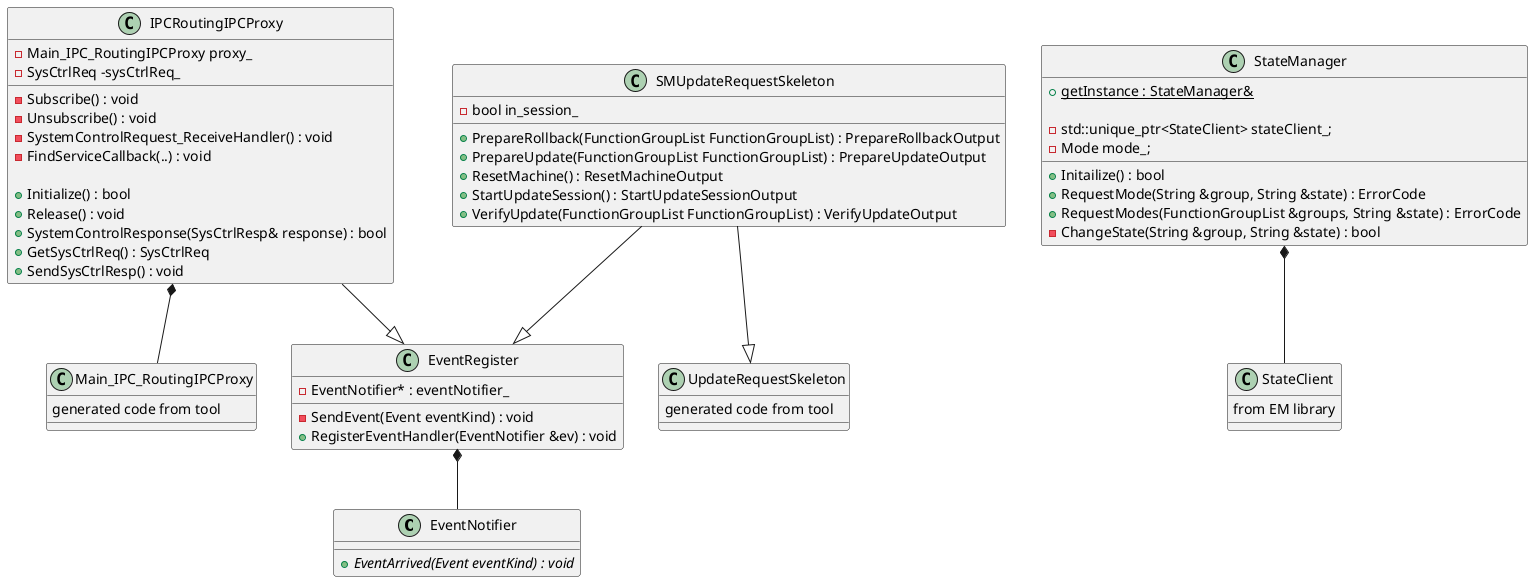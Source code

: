 @startuml

class EventNotifier {
    {abstract} +EventArrived(Event eventKind) : void
}

class EventRegister {
    -EventNotifier* : eventNotifier_
    -SendEvent(Event eventKind) : void
    +RegisterEventHandler(EventNotifier &ev) : void
}

class Main_IPC_RoutingIPCProxy {
    generated code from tool
}

class IPCRoutingIPCProxy {
    -Main_IPC_RoutingIPCProxy proxy_
    -SysCtrlReq -sysCtrlReq_

    -Subscribe() : void
    -Unsubscribe() : void
    -SystemControlRequest_ReceiveHandler() : void
    -FindServiceCallback(..) : void

    +Initialize() : bool
    +Release() : void
    +SystemControlResponse(SysCtrlResp& response) : bool
    +GetSysCtrlReq() : SysCtrlReq
    +SendSysCtrlResp() : void
}

class UpdateRequestSkeleton {
    generated code from tool
}

class SMUpdateRequestSkeleton {
    -bool in_session_
    +PrepareRollback(FunctionGroupList FunctionGroupList) : PrepareRollbackOutput
    +PrepareUpdate(FunctionGroupList FunctionGroupList) : PrepareUpdateOutput
    +ResetMachine() : ResetMachineOutput
    +StartUpdateSession() : StartUpdateSessionOutput
    +VerifyUpdate(FunctionGroupList FunctionGroupList) : VerifyUpdateOutput
}

class StateClient {
    from EM library
}

class StateManager {
    {static} +getInstance : StateManager&
    +Initailize() : bool
    +RequestMode(String &group, String &state) : ErrorCode
    +RequestModes(FunctionGroupList &groups, String &state) : ErrorCode

    -std::unique_ptr<StateClient> stateClient_;
    -Mode mode_;
    -ChangeState(String &group, String &state) : bool
}

EventRegister *-- EventNotifier
IPCRoutingIPCProxy --|> EventRegister
IPCRoutingIPCProxy *-- Main_IPC_RoutingIPCProxy
SMUpdateRequestSkeleton --|> UpdateRequestSkeleton
SMUpdateRequestSkeleton --|> EventRegister
StateManager *-- StateClient
@enduml

@startuml
actor IPCRoutingIPCProxy as ipc_proxy
actor ipc_skeleton

ipc_skeleton -> ipc_proxy : SystemControlRequest_ReceiveHandler
ipc_proxy -> ipc_skeleton : SystemControlResponse
@enduml

@startuml

class EventNotifier {
    {abstract} +EventArrived(Event eventKind) : void
}

class EventRegister {
    -EventNotifier* : eventNotifier_
    -SendEvent(Event eventKind) : void
    +RegisterEventHandler(EventNotifier &ev) : void
}

class UpdateRequestSkeleton {
    generated code from tool
}

class SMUpdateRequestSkeleton {
    -bool in_session_
    +PrepareRollback(FunctionGroupList FunctionGroupList) : PrepareRollbackOutput
    +PrepareUpdate(FunctionGroupList FunctionGroupList) : PrepareUpdateOutput
    +ResetMachine() : ResetMachineOutput
    +StartUpdateSession() : StartUpdateSessionOutput
    +VerifyUpdate(FunctionGroupList FunctionGroupList) : VerifyUpdateOutput
}

EventRegister *-- EventNotifier
SMUpdateRequestSkeleton --|> UpdateRequestSkeleton
SMUpdateRequestSkeleton --|> EventRegister
@enduml

@startuml

class EventNotifier {
    {abstract} +EventArrived(Event eventKind) : void
}

class EventRegister {
    -EventNotifier* : eventNotifier_
    -SendEvent(Event eventKind) : void
    +RegisterEventHandler(EventNotifier &ev) : void
}

class Main_IPC_RoutingIPCProxy {
    generated code from tool
}

class IPCRoutingIPCProxy {
    -Main_IPC_RoutingIPCProxy proxy_
    -SysCtrlReq -sysCtrlReq_

    -Subscribe() : void
    -Unsubscribe() : void
    -SystemControlRequest_ReceiveHandler() : void
    -FindServiceCallback(..) : void

    +Initialize() : bool
    +Release() : void
    +SystemControlResponse(SysCtrlResp& response) : bool
    +GetSysCtrlReq() : SysCtrlReq
    +SendSysCtrlResp() : void
}

EventRegister *-- EventNotifier
IPCRoutingIPCProxy --|> EventRegister
IPCRoutingIPCProxy *-- Main_IPC_RoutingIPCProxy
@enduml

@startuml


class StateClient {
    from EM library
}

class StateManager {
    {static} +getInstance : StateManager&
    +Initailize() : bool
    +RequestMode(String &group, String &state) : ErrorCode
    +RequestModes(FunctionGroupList &groups, String &state) : ErrorCode

    -std::unique_ptr<StateClient> stateClient_;
    -Mode mode_;
    -ChangeState(String &group, String &state) : bool
}

StateManager *-- StateClient
@enduml